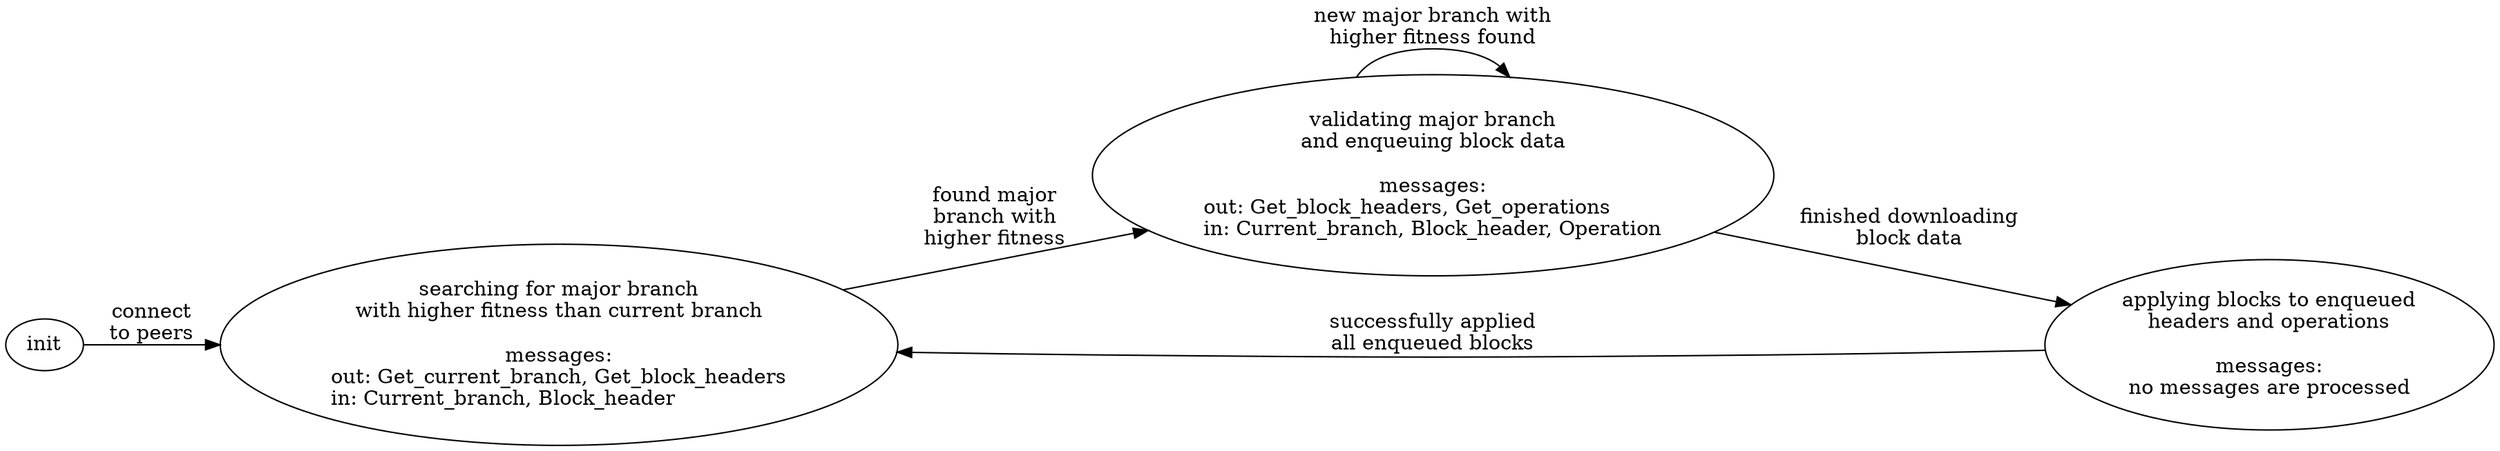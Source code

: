 digraph phase_diagram {

    rankdir=LR;

    // states
    init;
    search [href="./node_files/searching_for_major_branch.html", label="searching for major branch\nwith higher fitness than current branch\n\nmessages:\nout: Get_current_branch, Get_block_headers\lin: Current_branch, Block_header\l"];
    major  [href="./node_files/validating_major_branch.html", label="validating major branch\nand enqueuing block data\n\nmessages:\nout: Get_block_headers, Get_operations\lin: Current_branch, Block_header, Operation\l"];
    apply  [href="./node_files/applying_blocks.html", label="applying blocks to enqueued\nheaders and operations\n\nmessages:\nno messages are processed"];

    // transitions
    init   -> search [href="./edge_files/connect_to_peers.html", label="connect\nto peers"];
    search -> major  [href="./edge_files/found_major_branch.html", label="found major\nbranch with\nhigher fitness"];
    major  -> major  [href="./edge_files/new_major_branch.html", label="new major branch with\nhigher fitness found"];
    major  -> apply  [href="./edge_files/enqueue.html", label="finished downloading\nblock data"];
    apply  -> search [href="./edge_files/applied_blocks.html", label="\nsuccessfully applied\nall enqueued blocks"];

}
